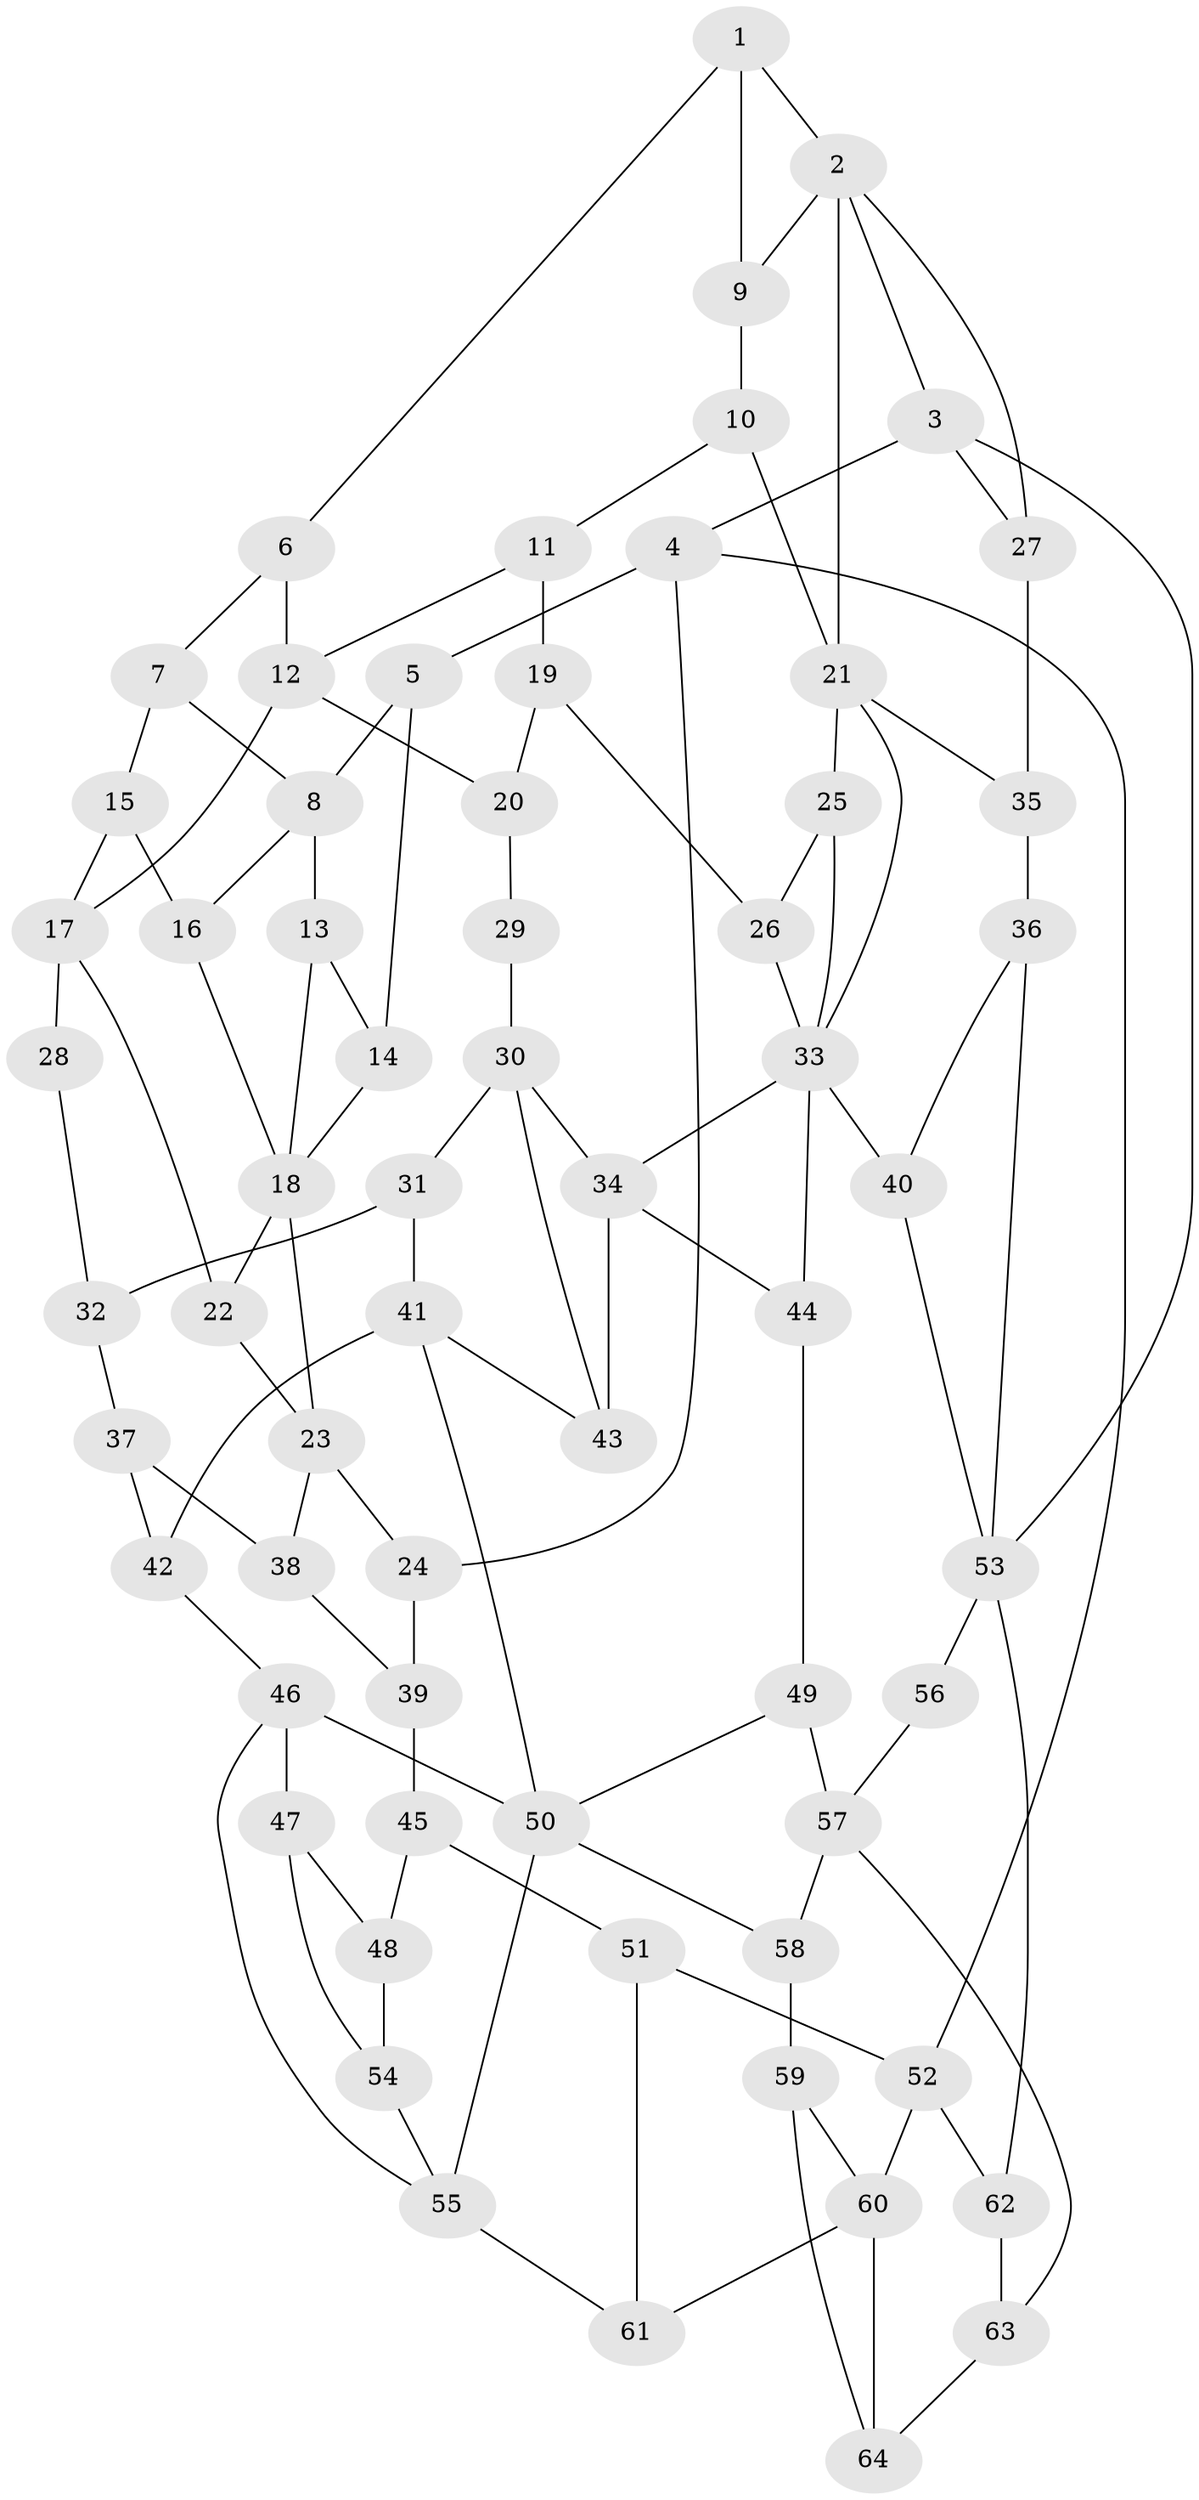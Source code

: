 // original degree distribution, {3: 0.031496062992125984, 5: 0.5669291338582677, 4: 0.1968503937007874, 6: 0.2047244094488189}
// Generated by graph-tools (version 1.1) at 2025/38/03/09/25 02:38:24]
// undirected, 64 vertices, 108 edges
graph export_dot {
graph [start="1"]
  node [color=gray90,style=filled];
  1;
  2;
  3;
  4;
  5;
  6;
  7;
  8;
  9;
  10;
  11;
  12;
  13;
  14;
  15;
  16;
  17;
  18;
  19;
  20;
  21;
  22;
  23;
  24;
  25;
  26;
  27;
  28;
  29;
  30;
  31;
  32;
  33;
  34;
  35;
  36;
  37;
  38;
  39;
  40;
  41;
  42;
  43;
  44;
  45;
  46;
  47;
  48;
  49;
  50;
  51;
  52;
  53;
  54;
  55;
  56;
  57;
  58;
  59;
  60;
  61;
  62;
  63;
  64;
  1 -- 2 [weight=1.0];
  1 -- 6 [weight=1.0];
  1 -- 9 [weight=1.0];
  2 -- 3 [weight=1.0];
  2 -- 9 [weight=1.0];
  2 -- 21 [weight=1.0];
  2 -- 27 [weight=1.0];
  3 -- 4 [weight=1.0];
  3 -- 27 [weight=1.0];
  3 -- 53 [weight=1.0];
  4 -- 5 [weight=1.0];
  4 -- 24 [weight=1.0];
  4 -- 52 [weight=1.0];
  5 -- 8 [weight=1.0];
  5 -- 14 [weight=1.0];
  6 -- 7 [weight=1.0];
  6 -- 12 [weight=1.0];
  7 -- 8 [weight=1.0];
  7 -- 15 [weight=1.0];
  8 -- 13 [weight=2.0];
  8 -- 16 [weight=1.0];
  9 -- 10 [weight=2.0];
  10 -- 11 [weight=1.0];
  10 -- 21 [weight=1.0];
  11 -- 12 [weight=1.0];
  11 -- 19 [weight=1.0];
  12 -- 17 [weight=2.0];
  12 -- 20 [weight=1.0];
  13 -- 14 [weight=1.0];
  13 -- 18 [weight=1.0];
  14 -- 18 [weight=1.0];
  15 -- 16 [weight=1.0];
  15 -- 17 [weight=1.0];
  16 -- 18 [weight=1.0];
  17 -- 22 [weight=1.0];
  17 -- 28 [weight=2.0];
  18 -- 22 [weight=1.0];
  18 -- 23 [weight=1.0];
  19 -- 20 [weight=1.0];
  19 -- 26 [weight=1.0];
  20 -- 29 [weight=1.0];
  21 -- 25 [weight=1.0];
  21 -- 33 [weight=1.0];
  21 -- 35 [weight=1.0];
  22 -- 23 [weight=1.0];
  23 -- 24 [weight=1.0];
  23 -- 38 [weight=1.0];
  24 -- 39 [weight=1.0];
  25 -- 26 [weight=1.0];
  25 -- 33 [weight=1.0];
  26 -- 33 [weight=1.0];
  27 -- 35 [weight=1.0];
  28 -- 32 [weight=1.0];
  29 -- 30 [weight=2.0];
  30 -- 31 [weight=2.0];
  30 -- 34 [weight=1.0];
  30 -- 43 [weight=1.0];
  31 -- 32 [weight=1.0];
  31 -- 41 [weight=1.0];
  32 -- 37 [weight=1.0];
  33 -- 34 [weight=1.0];
  33 -- 40 [weight=1.0];
  33 -- 44 [weight=1.0];
  34 -- 43 [weight=1.0];
  34 -- 44 [weight=1.0];
  35 -- 36 [weight=4.0];
  36 -- 40 [weight=1.0];
  36 -- 53 [weight=1.0];
  37 -- 38 [weight=1.0];
  37 -- 42 [weight=1.0];
  38 -- 39 [weight=1.0];
  39 -- 45 [weight=2.0];
  40 -- 53 [weight=1.0];
  41 -- 42 [weight=1.0];
  41 -- 43 [weight=1.0];
  41 -- 50 [weight=2.0];
  42 -- 46 [weight=1.0];
  44 -- 49 [weight=1.0];
  45 -- 48 [weight=2.0];
  45 -- 51 [weight=1.0];
  46 -- 47 [weight=2.0];
  46 -- 50 [weight=1.0];
  46 -- 55 [weight=1.0];
  47 -- 48 [weight=3.0];
  47 -- 54 [weight=1.0];
  48 -- 54 [weight=1.0];
  49 -- 50 [weight=1.0];
  49 -- 57 [weight=2.0];
  50 -- 55 [weight=1.0];
  50 -- 58 [weight=1.0];
  51 -- 52 [weight=1.0];
  51 -- 61 [weight=1.0];
  52 -- 60 [weight=1.0];
  52 -- 62 [weight=1.0];
  53 -- 56 [weight=2.0];
  53 -- 62 [weight=2.0];
  54 -- 55 [weight=1.0];
  55 -- 61 [weight=1.0];
  56 -- 57 [weight=2.0];
  57 -- 58 [weight=1.0];
  57 -- 63 [weight=1.0];
  58 -- 59 [weight=1.0];
  59 -- 60 [weight=1.0];
  59 -- 64 [weight=1.0];
  60 -- 61 [weight=1.0];
  60 -- 64 [weight=1.0];
  62 -- 63 [weight=1.0];
  63 -- 64 [weight=1.0];
}
